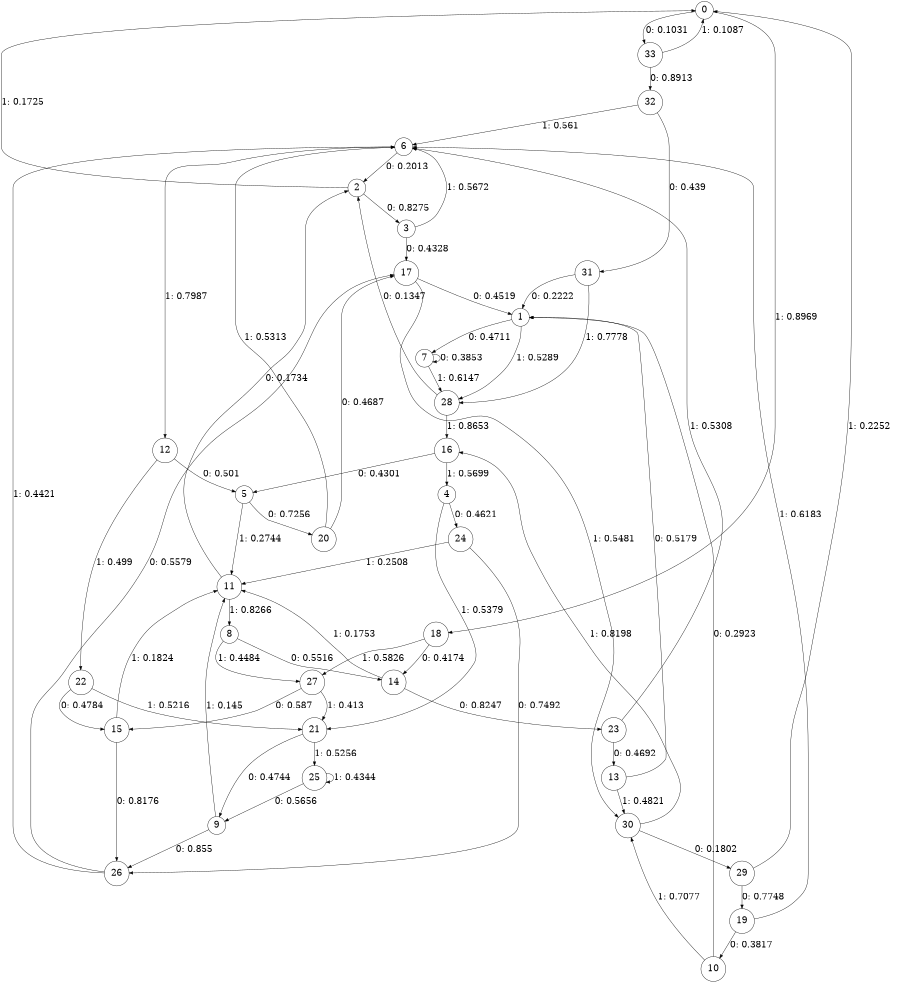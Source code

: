 digraph "ch12faceL9" {
size = "6,8.5";
ratio = "fill";
node [shape = circle];
node [fontsize = 24];
edge [fontsize = 24];
0 -> 33 [label = "0: 0.1031   "];
0 -> 18 [label = "1: 0.8969   "];
1 -> 7 [label = "0: 0.4711   "];
1 -> 28 [label = "1: 0.5289   "];
2 -> 3 [label = "0: 0.8275   "];
2 -> 0 [label = "1: 0.1725   "];
3 -> 17 [label = "0: 0.4328   "];
3 -> 6 [label = "1: 0.5672   "];
4 -> 24 [label = "0: 0.4621   "];
4 -> 21 [label = "1: 0.5379   "];
5 -> 20 [label = "0: 0.7256   "];
5 -> 11 [label = "1: 0.2744   "];
6 -> 2 [label = "0: 0.2013   "];
6 -> 12 [label = "1: 0.7987   "];
7 -> 7 [label = "0: 0.3853   "];
7 -> 28 [label = "1: 0.6147   "];
8 -> 14 [label = "0: 0.5516   "];
8 -> 27 [label = "1: 0.4484   "];
9 -> 26 [label = "0: 0.855    "];
9 -> 11 [label = "1: 0.145    "];
10 -> 1 [label = "0: 0.2923   "];
10 -> 30 [label = "1: 0.7077   "];
11 -> 2 [label = "0: 0.1734   "];
11 -> 8 [label = "1: 0.8266   "];
12 -> 5 [label = "0: 0.501    "];
12 -> 22 [label = "1: 0.499    "];
13 -> 1 [label = "0: 0.5179   "];
13 -> 30 [label = "1: 0.4821   "];
14 -> 23 [label = "0: 0.8247   "];
14 -> 11 [label = "1: 0.1753   "];
15 -> 26 [label = "0: 0.8176   "];
15 -> 11 [label = "1: 0.1824   "];
16 -> 5 [label = "0: 0.4301   "];
16 -> 4 [label = "1: 0.5699   "];
17 -> 1 [label = "0: 0.4519   "];
17 -> 30 [label = "1: 0.5481   "];
18 -> 14 [label = "0: 0.4174   "];
18 -> 27 [label = "1: 0.5826   "];
19 -> 10 [label = "0: 0.3817   "];
19 -> 6 [label = "1: 0.6183   "];
20 -> 17 [label = "0: 0.4687   "];
20 -> 6 [label = "1: 0.5313   "];
21 -> 9 [label = "0: 0.4744   "];
21 -> 25 [label = "1: 0.5256   "];
22 -> 15 [label = "0: 0.4784   "];
22 -> 21 [label = "1: 0.5216   "];
23 -> 13 [label = "0: 0.4692   "];
23 -> 6 [label = "1: 0.5308   "];
24 -> 26 [label = "0: 0.7492   "];
24 -> 11 [label = "1: 0.2508   "];
25 -> 9 [label = "0: 0.5656   "];
25 -> 25 [label = "1: 0.4344   "];
26 -> 17 [label = "0: 0.5579   "];
26 -> 6 [label = "1: 0.4421   "];
27 -> 15 [label = "0: 0.587    "];
27 -> 21 [label = "1: 0.413    "];
28 -> 2 [label = "0: 0.1347   "];
28 -> 16 [label = "1: 0.8653   "];
29 -> 19 [label = "0: 0.7748   "];
29 -> 0 [label = "1: 0.2252   "];
30 -> 29 [label = "0: 0.1802   "];
30 -> 16 [label = "1: 0.8198   "];
31 -> 1 [label = "0: 0.2222   "];
31 -> 28 [label = "1: 0.7778   "];
32 -> 31 [label = "0: 0.439    "];
32 -> 6 [label = "1: 0.561    "];
33 -> 32 [label = "0: 0.8913   "];
33 -> 0 [label = "1: 0.1087   "];
}